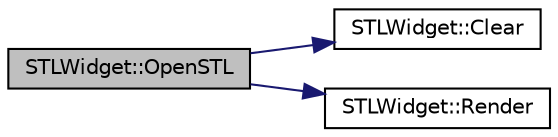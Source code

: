 digraph "STLWidget::OpenSTL"
{
 // LATEX_PDF_SIZE
  edge [fontname="Helvetica",fontsize="10",labelfontname="Helvetica",labelfontsize="10"];
  node [fontname="Helvetica",fontsize="10",shape=record];
  rankdir="LR";
  Node1 [label="STLWidget::OpenSTL",height=0.2,width=0.4,color="black", fillcolor="grey75", style="filled", fontcolor="black",tooltip="Open or import the STL reader to display."];
  Node1 -> Node2 [color="midnightblue",fontsize="10",style="solid",fontname="Helvetica"];
  Node2 [label="STLWidget::Clear",height=0.2,width=0.4,color="black", fillcolor="white", style="filled",URL="$class_s_t_l_widget.html#a3b660bb9da2d718d46bb7b9af52ab1f4",tooltip="Clear all fields."];
  Node1 -> Node3 [color="midnightblue",fontsize="10",style="solid",fontname="Helvetica"];
  Node3 [label="STLWidget::Render",height=0.2,width=0.4,color="black", fillcolor="white", style="filled",URL="$class_s_t_l_widget.html#ac57424afd9164e125938ed47041c7d76",tooltip="Refresh the widget, applying new changes."];
}
